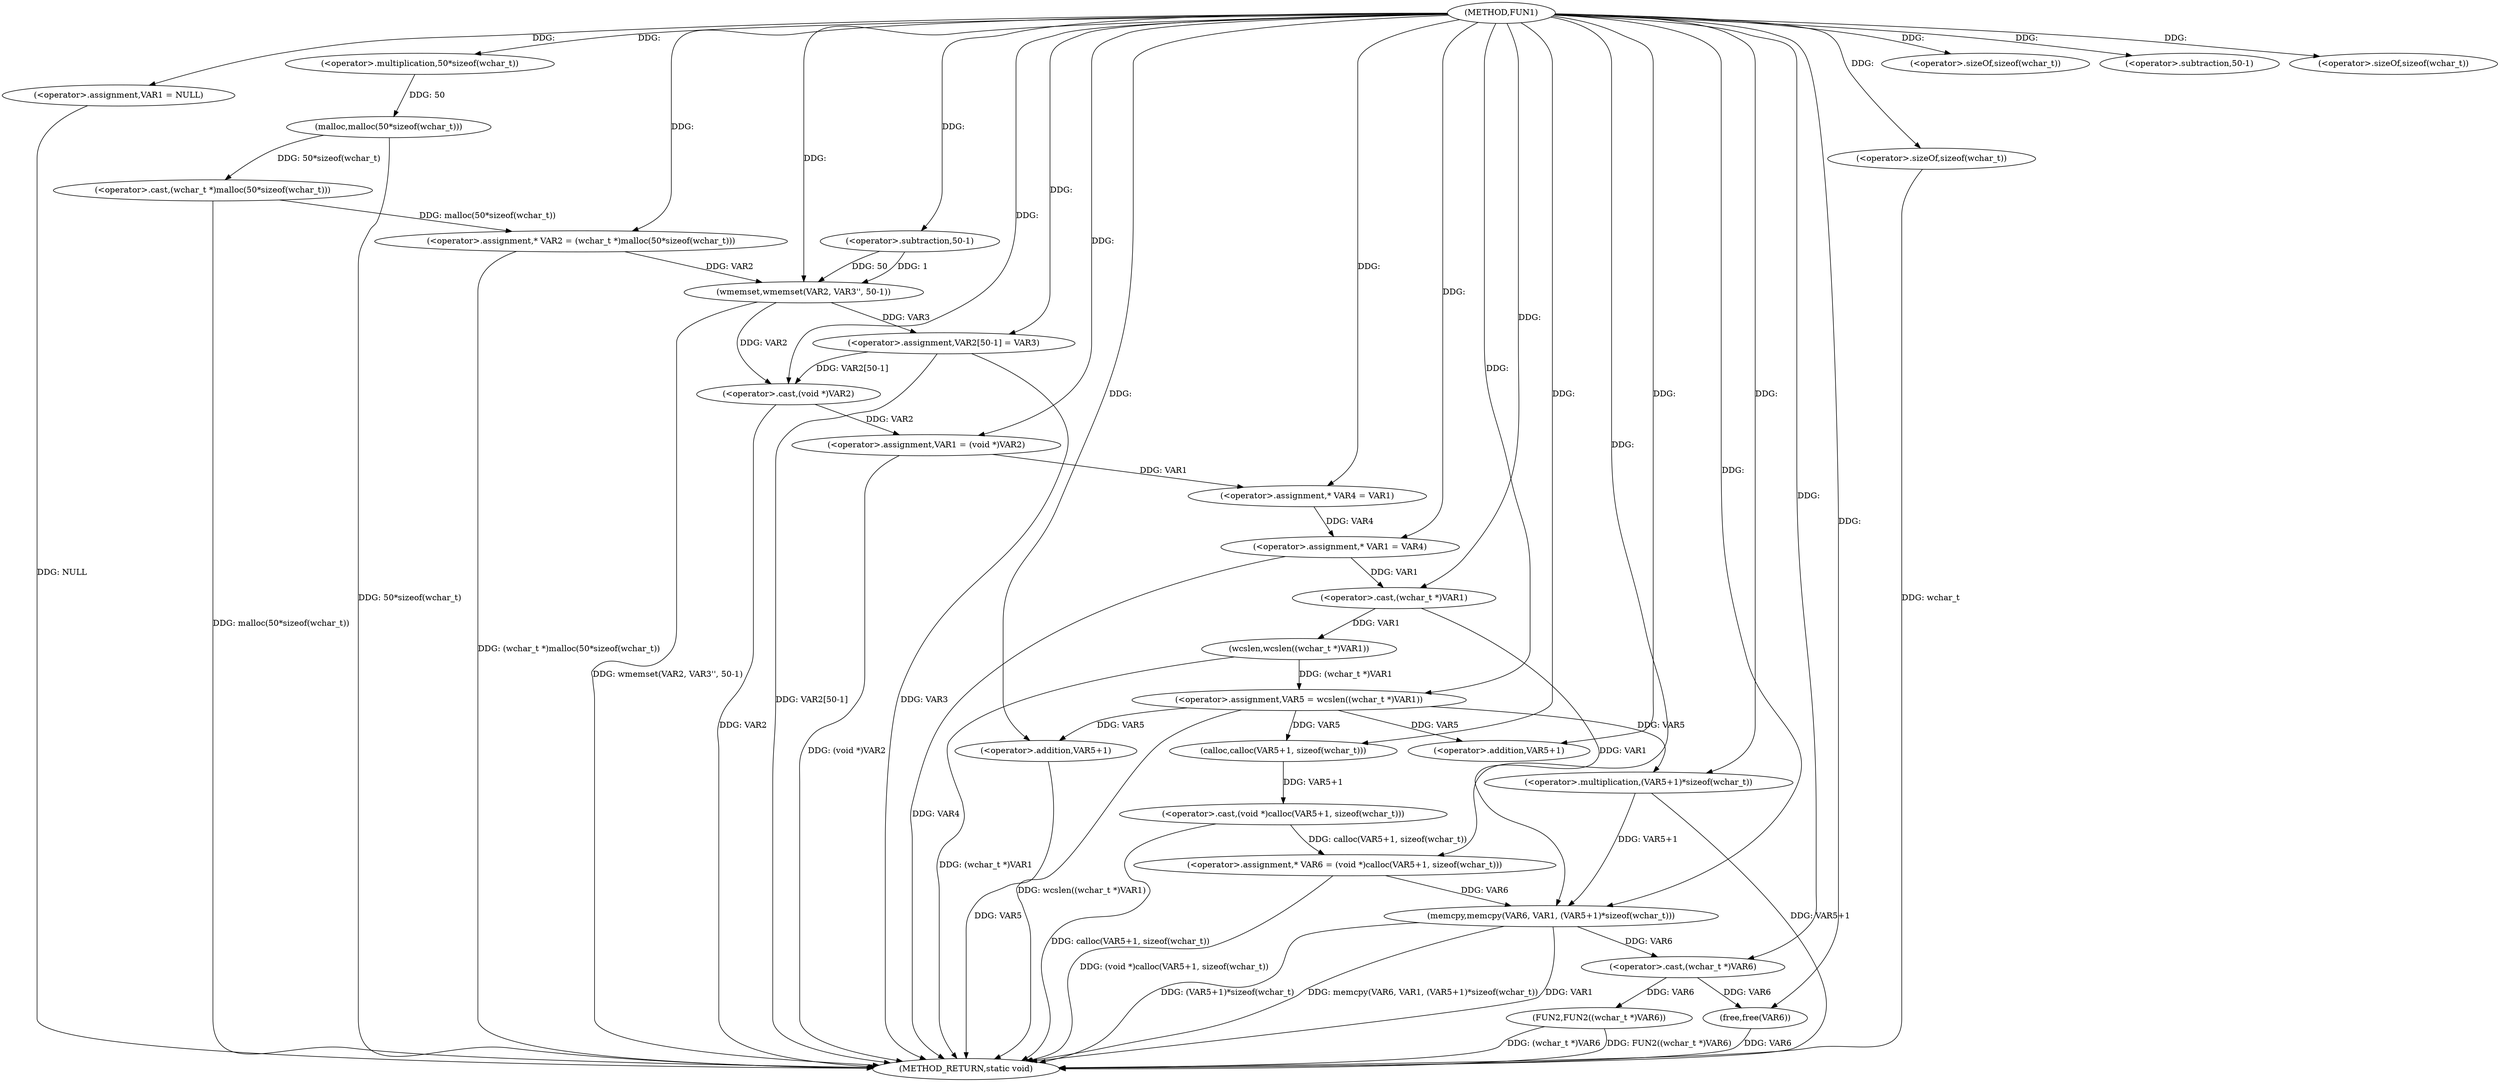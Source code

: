 digraph FUN1 {  
"1000100" [label = "(METHOD,FUN1)" ]
"1000178" [label = "(METHOD_RETURN,static void)" ]
"1000103" [label = "(<operator>.assignment,VAR1 = NULL)" ]
"1000108" [label = "(<operator>.assignment,* VAR2 = (wchar_t *)malloc(50*sizeof(wchar_t)))" ]
"1000110" [label = "(<operator>.cast,(wchar_t *)malloc(50*sizeof(wchar_t)))" ]
"1000112" [label = "(malloc,malloc(50*sizeof(wchar_t)))" ]
"1000113" [label = "(<operator>.multiplication,50*sizeof(wchar_t))" ]
"1000115" [label = "(<operator>.sizeOf,sizeof(wchar_t))" ]
"1000117" [label = "(wmemset,wmemset(VAR2, VAR3'', 50-1))" ]
"1000120" [label = "(<operator>.subtraction,50-1)" ]
"1000123" [label = "(<operator>.assignment,VAR2[50-1] = VAR3)" ]
"1000126" [label = "(<operator>.subtraction,50-1)" ]
"1000130" [label = "(<operator>.assignment,VAR1 = (void *)VAR2)" ]
"1000132" [label = "(<operator>.cast,(void *)VAR2)" ]
"1000137" [label = "(<operator>.assignment,* VAR4 = VAR1)" ]
"1000141" [label = "(<operator>.assignment,* VAR1 = VAR4)" ]
"1000146" [label = "(<operator>.assignment,VAR5 = wcslen((wchar_t *)VAR1))" ]
"1000148" [label = "(wcslen,wcslen((wchar_t *)VAR1))" ]
"1000149" [label = "(<operator>.cast,(wchar_t *)VAR1)" ]
"1000153" [label = "(<operator>.assignment,* VAR6 = (void *)calloc(VAR5+1, sizeof(wchar_t)))" ]
"1000155" [label = "(<operator>.cast,(void *)calloc(VAR5+1, sizeof(wchar_t)))" ]
"1000157" [label = "(calloc,calloc(VAR5+1, sizeof(wchar_t)))" ]
"1000158" [label = "(<operator>.addition,VAR5+1)" ]
"1000161" [label = "(<operator>.sizeOf,sizeof(wchar_t))" ]
"1000163" [label = "(memcpy,memcpy(VAR6, VAR1, (VAR5+1)*sizeof(wchar_t)))" ]
"1000166" [label = "(<operator>.multiplication,(VAR5+1)*sizeof(wchar_t))" ]
"1000167" [label = "(<operator>.addition,VAR5+1)" ]
"1000170" [label = "(<operator>.sizeOf,sizeof(wchar_t))" ]
"1000172" [label = "(FUN2,FUN2((wchar_t *)VAR6))" ]
"1000173" [label = "(<operator>.cast,(wchar_t *)VAR6)" ]
"1000176" [label = "(free,free(VAR6))" ]
  "1000117" -> "1000178"  [ label = "DDG: wmemset(VAR2, VAR3'', 50-1)"] 
  "1000172" -> "1000178"  [ label = "DDG: FUN2((wchar_t *)VAR6)"] 
  "1000155" -> "1000178"  [ label = "DDG: calloc(VAR5+1, sizeof(wchar_t))"] 
  "1000103" -> "1000178"  [ label = "DDG: NULL"] 
  "1000163" -> "1000178"  [ label = "DDG: (VAR5+1)*sizeof(wchar_t)"] 
  "1000110" -> "1000178"  [ label = "DDG: malloc(50*sizeof(wchar_t))"] 
  "1000167" -> "1000178"  [ label = "DDG: VAR5"] 
  "1000130" -> "1000178"  [ label = "DDG: (void *)VAR2"] 
  "1000123" -> "1000178"  [ label = "DDG: VAR3"] 
  "1000153" -> "1000178"  [ label = "DDG: (void *)calloc(VAR5+1, sizeof(wchar_t))"] 
  "1000166" -> "1000178"  [ label = "DDG: VAR5+1"] 
  "1000132" -> "1000178"  [ label = "DDG: VAR2"] 
  "1000148" -> "1000178"  [ label = "DDG: (wchar_t *)VAR1"] 
  "1000146" -> "1000178"  [ label = "DDG: wcslen((wchar_t *)VAR1)"] 
  "1000112" -> "1000178"  [ label = "DDG: 50*sizeof(wchar_t)"] 
  "1000108" -> "1000178"  [ label = "DDG: (wchar_t *)malloc(50*sizeof(wchar_t))"] 
  "1000172" -> "1000178"  [ label = "DDG: (wchar_t *)VAR6"] 
  "1000141" -> "1000178"  [ label = "DDG: VAR4"] 
  "1000170" -> "1000178"  [ label = "DDG: wchar_t"] 
  "1000176" -> "1000178"  [ label = "DDG: VAR6"] 
  "1000163" -> "1000178"  [ label = "DDG: memcpy(VAR6, VAR1, (VAR5+1)*sizeof(wchar_t))"] 
  "1000123" -> "1000178"  [ label = "DDG: VAR2[50-1]"] 
  "1000163" -> "1000178"  [ label = "DDG: VAR1"] 
  "1000100" -> "1000103"  [ label = "DDG: "] 
  "1000110" -> "1000108"  [ label = "DDG: malloc(50*sizeof(wchar_t))"] 
  "1000100" -> "1000108"  [ label = "DDG: "] 
  "1000112" -> "1000110"  [ label = "DDG: 50*sizeof(wchar_t)"] 
  "1000113" -> "1000112"  [ label = "DDG: 50"] 
  "1000100" -> "1000113"  [ label = "DDG: "] 
  "1000100" -> "1000115"  [ label = "DDG: "] 
  "1000108" -> "1000117"  [ label = "DDG: VAR2"] 
  "1000100" -> "1000117"  [ label = "DDG: "] 
  "1000120" -> "1000117"  [ label = "DDG: 50"] 
  "1000120" -> "1000117"  [ label = "DDG: 1"] 
  "1000100" -> "1000120"  [ label = "DDG: "] 
  "1000117" -> "1000123"  [ label = "DDG: VAR3"] 
  "1000100" -> "1000123"  [ label = "DDG: "] 
  "1000100" -> "1000126"  [ label = "DDG: "] 
  "1000132" -> "1000130"  [ label = "DDG: VAR2"] 
  "1000100" -> "1000130"  [ label = "DDG: "] 
  "1000117" -> "1000132"  [ label = "DDG: VAR2"] 
  "1000123" -> "1000132"  [ label = "DDG: VAR2[50-1]"] 
  "1000100" -> "1000132"  [ label = "DDG: "] 
  "1000130" -> "1000137"  [ label = "DDG: VAR1"] 
  "1000100" -> "1000137"  [ label = "DDG: "] 
  "1000137" -> "1000141"  [ label = "DDG: VAR4"] 
  "1000100" -> "1000141"  [ label = "DDG: "] 
  "1000148" -> "1000146"  [ label = "DDG: (wchar_t *)VAR1"] 
  "1000100" -> "1000146"  [ label = "DDG: "] 
  "1000149" -> "1000148"  [ label = "DDG: VAR1"] 
  "1000141" -> "1000149"  [ label = "DDG: VAR1"] 
  "1000100" -> "1000149"  [ label = "DDG: "] 
  "1000155" -> "1000153"  [ label = "DDG: calloc(VAR5+1, sizeof(wchar_t))"] 
  "1000100" -> "1000153"  [ label = "DDG: "] 
  "1000157" -> "1000155"  [ label = "DDG: VAR5+1"] 
  "1000146" -> "1000157"  [ label = "DDG: VAR5"] 
  "1000100" -> "1000157"  [ label = "DDG: "] 
  "1000146" -> "1000158"  [ label = "DDG: VAR5"] 
  "1000100" -> "1000158"  [ label = "DDG: "] 
  "1000100" -> "1000161"  [ label = "DDG: "] 
  "1000153" -> "1000163"  [ label = "DDG: VAR6"] 
  "1000100" -> "1000163"  [ label = "DDG: "] 
  "1000149" -> "1000163"  [ label = "DDG: VAR1"] 
  "1000166" -> "1000163"  [ label = "DDG: VAR5+1"] 
  "1000100" -> "1000166"  [ label = "DDG: "] 
  "1000146" -> "1000166"  [ label = "DDG: VAR5"] 
  "1000100" -> "1000167"  [ label = "DDG: "] 
  "1000146" -> "1000167"  [ label = "DDG: VAR5"] 
  "1000100" -> "1000170"  [ label = "DDG: "] 
  "1000173" -> "1000172"  [ label = "DDG: VAR6"] 
  "1000163" -> "1000173"  [ label = "DDG: VAR6"] 
  "1000100" -> "1000173"  [ label = "DDG: "] 
  "1000173" -> "1000176"  [ label = "DDG: VAR6"] 
  "1000100" -> "1000176"  [ label = "DDG: "] 
}
